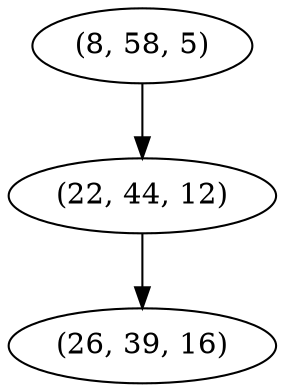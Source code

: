 digraph tree {
    "(8, 58, 5)";
    "(22, 44, 12)";
    "(26, 39, 16)";
    "(8, 58, 5)" -> "(22, 44, 12)";
    "(22, 44, 12)" -> "(26, 39, 16)";
}
